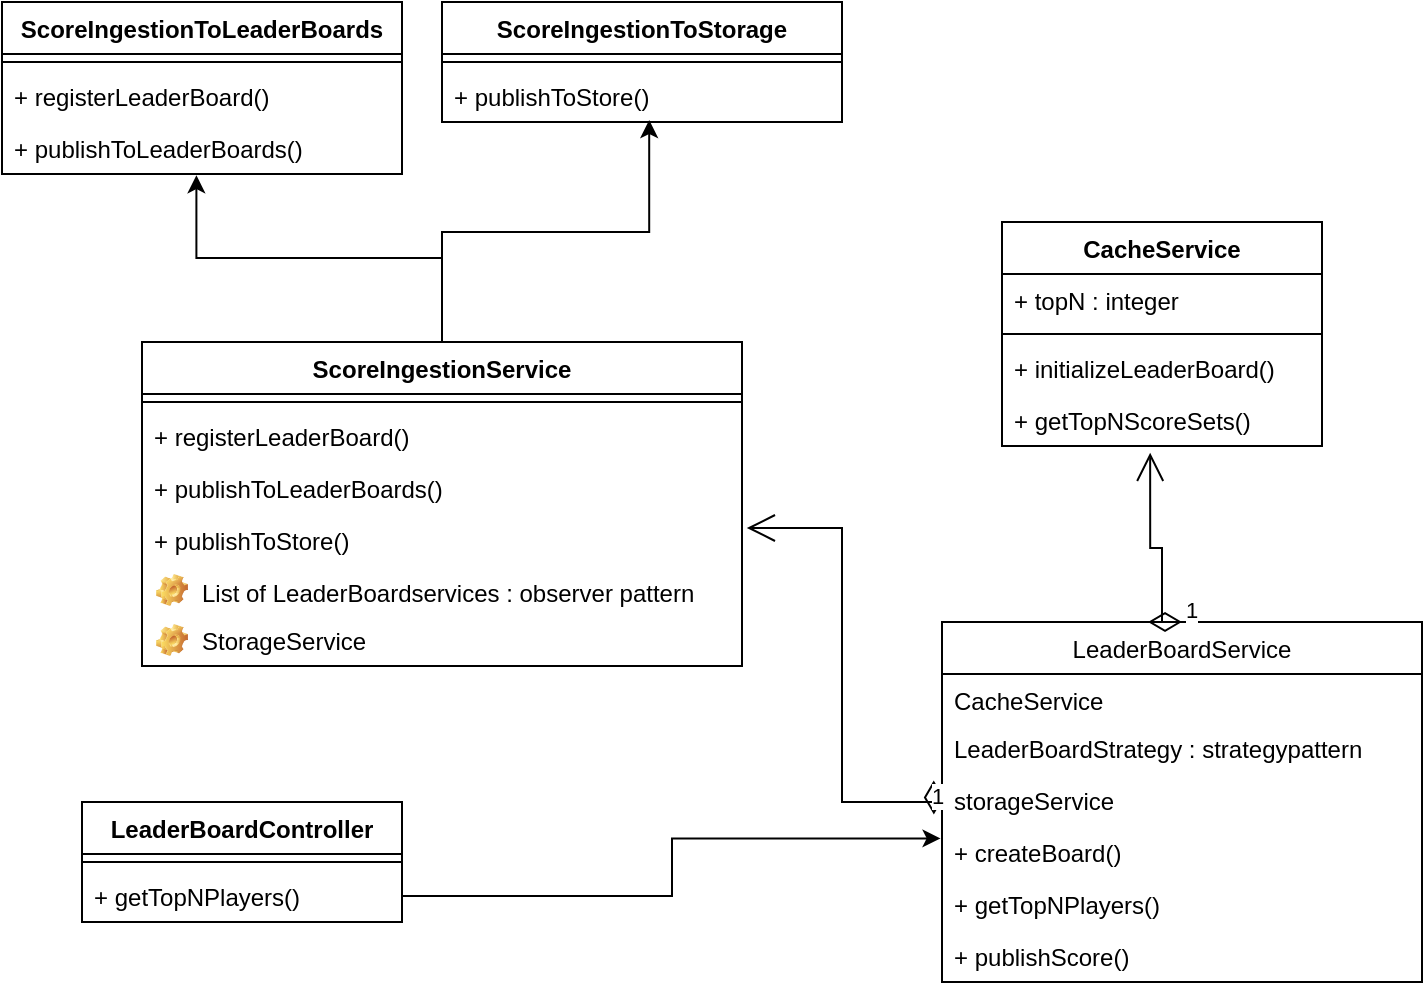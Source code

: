 <mxfile version="17.1.3" type="device"><diagram id="C5RBs43oDa-KdzZeNtuy" name="Page-1"><mxGraphModel dx="1278" dy="579" grid="1" gridSize="10" guides="1" tooltips="1" connect="1" arrows="1" fold="1" page="1" pageScale="1" pageWidth="827" pageHeight="1169" math="0" shadow="0"><root><mxCell id="WIyWlLk6GJQsqaUBKTNV-0"/><mxCell id="WIyWlLk6GJQsqaUBKTNV-1" parent="WIyWlLk6GJQsqaUBKTNV-0"/><mxCell id="ETLE3N_7ClUQZo4d10LY-7" value="ScoreIngestionToLeaderBoards" style="swimlane;fontStyle=1;align=center;verticalAlign=top;childLayout=stackLayout;horizontal=1;startSize=26;horizontalStack=0;resizeParent=1;resizeParentMax=0;resizeLast=0;collapsible=1;marginBottom=0;" vertex="1" parent="WIyWlLk6GJQsqaUBKTNV-1"><mxGeometry x="80" y="60" width="200" height="86" as="geometry"/></mxCell><mxCell id="ETLE3N_7ClUQZo4d10LY-9" value="" style="line;strokeWidth=1;fillColor=none;align=left;verticalAlign=middle;spacingTop=-1;spacingLeft=3;spacingRight=3;rotatable=0;labelPosition=right;points=[];portConstraint=eastwest;" vertex="1" parent="ETLE3N_7ClUQZo4d10LY-7"><mxGeometry y="26" width="200" height="8" as="geometry"/></mxCell><mxCell id="ETLE3N_7ClUQZo4d10LY-29" value="+ registerLeaderBoard()" style="text;strokeColor=none;fillColor=none;align=left;verticalAlign=top;spacingLeft=4;spacingRight=4;overflow=hidden;rotatable=0;points=[[0,0.5],[1,0.5]];portConstraint=eastwest;" vertex="1" parent="ETLE3N_7ClUQZo4d10LY-7"><mxGeometry y="34" width="200" height="26" as="geometry"/></mxCell><mxCell id="ETLE3N_7ClUQZo4d10LY-10" value="+ publishToLeaderBoards()" style="text;strokeColor=none;fillColor=none;align=left;verticalAlign=top;spacingLeft=4;spacingRight=4;overflow=hidden;rotatable=0;points=[[0,0.5],[1,0.5]];portConstraint=eastwest;" vertex="1" parent="ETLE3N_7ClUQZo4d10LY-7"><mxGeometry y="60" width="200" height="26" as="geometry"/></mxCell><mxCell id="ETLE3N_7ClUQZo4d10LY-11" value="ScoreIngestionToStorage" style="swimlane;fontStyle=1;align=center;verticalAlign=top;childLayout=stackLayout;horizontal=1;startSize=26;horizontalStack=0;resizeParent=1;resizeParentMax=0;resizeLast=0;collapsible=1;marginBottom=0;" vertex="1" parent="WIyWlLk6GJQsqaUBKTNV-1"><mxGeometry x="300" y="60" width="200" height="60" as="geometry"/></mxCell><mxCell id="ETLE3N_7ClUQZo4d10LY-12" value="" style="line;strokeWidth=1;fillColor=none;align=left;verticalAlign=middle;spacingTop=-1;spacingLeft=3;spacingRight=3;rotatable=0;labelPosition=right;points=[];portConstraint=eastwest;" vertex="1" parent="ETLE3N_7ClUQZo4d10LY-11"><mxGeometry y="26" width="200" height="8" as="geometry"/></mxCell><mxCell id="ETLE3N_7ClUQZo4d10LY-13" value="+ publishToStore()" style="text;strokeColor=none;fillColor=none;align=left;verticalAlign=top;spacingLeft=4;spacingRight=4;overflow=hidden;rotatable=0;points=[[0,0.5],[1,0.5]];portConstraint=eastwest;" vertex="1" parent="ETLE3N_7ClUQZo4d10LY-11"><mxGeometry y="34" width="200" height="26" as="geometry"/></mxCell><mxCell id="ETLE3N_7ClUQZo4d10LY-19" value="" style="edgeStyle=orthogonalEdgeStyle;rounded=0;orthogonalLoop=1;jettySize=auto;html=1;entryX=0.486;entryY=1.023;entryDx=0;entryDy=0;entryPerimeter=0;" edge="1" parent="WIyWlLk6GJQsqaUBKTNV-1" source="ETLE3N_7ClUQZo4d10LY-14" target="ETLE3N_7ClUQZo4d10LY-10"><mxGeometry relative="1" as="geometry"/></mxCell><mxCell id="ETLE3N_7ClUQZo4d10LY-20" style="edgeStyle=orthogonalEdgeStyle;rounded=0;orthogonalLoop=1;jettySize=auto;html=1;entryX=0.518;entryY=0.962;entryDx=0;entryDy=0;entryPerimeter=0;" edge="1" parent="WIyWlLk6GJQsqaUBKTNV-1" source="ETLE3N_7ClUQZo4d10LY-14" target="ETLE3N_7ClUQZo4d10LY-13"><mxGeometry relative="1" as="geometry"/></mxCell><mxCell id="ETLE3N_7ClUQZo4d10LY-14" value="ScoreIngestionService" style="swimlane;fontStyle=1;align=center;verticalAlign=top;childLayout=stackLayout;horizontal=1;startSize=26;horizontalStack=0;resizeParent=1;resizeParentMax=0;resizeLast=0;collapsible=1;marginBottom=0;" vertex="1" parent="WIyWlLk6GJQsqaUBKTNV-1"><mxGeometry x="150" y="230" width="300" height="162" as="geometry"/></mxCell><mxCell id="ETLE3N_7ClUQZo4d10LY-15" value="" style="line;strokeWidth=1;fillColor=none;align=left;verticalAlign=middle;spacingTop=-1;spacingLeft=3;spacingRight=3;rotatable=0;labelPosition=right;points=[];portConstraint=eastwest;" vertex="1" parent="ETLE3N_7ClUQZo4d10LY-14"><mxGeometry y="26" width="300" height="8" as="geometry"/></mxCell><mxCell id="ETLE3N_7ClUQZo4d10LY-30" value="+ registerLeaderBoard()" style="text;strokeColor=none;fillColor=none;align=left;verticalAlign=top;spacingLeft=4;spacingRight=4;overflow=hidden;rotatable=0;points=[[0,0.5],[1,0.5]];portConstraint=eastwest;" vertex="1" parent="ETLE3N_7ClUQZo4d10LY-14"><mxGeometry y="34" width="300" height="26" as="geometry"/></mxCell><mxCell id="ETLE3N_7ClUQZo4d10LY-16" value="+ publishToLeaderBoards()" style="text;strokeColor=none;fillColor=none;align=left;verticalAlign=top;spacingLeft=4;spacingRight=4;overflow=hidden;rotatable=0;points=[[0,0.5],[1,0.5]];portConstraint=eastwest;" vertex="1" parent="ETLE3N_7ClUQZo4d10LY-14"><mxGeometry y="60" width="300" height="26" as="geometry"/></mxCell><mxCell id="ETLE3N_7ClUQZo4d10LY-17" value="+ publishToStore()" style="text;strokeColor=none;fillColor=none;align=left;verticalAlign=top;spacingLeft=4;spacingRight=4;overflow=hidden;rotatable=0;points=[[0,0.5],[1,0.5]];portConstraint=eastwest;" vertex="1" parent="ETLE3N_7ClUQZo4d10LY-14"><mxGeometry y="86" width="300" height="26" as="geometry"/></mxCell><mxCell id="ETLE3N_7ClUQZo4d10LY-21" value="List of LeaderBoardservices : observer pattern&#10;" style="label;fontStyle=0;strokeColor=none;fillColor=none;align=left;verticalAlign=top;overflow=hidden;spacingLeft=28;spacingRight=4;rotatable=0;points=[[0,0.5],[1,0.5]];portConstraint=eastwest;imageWidth=16;imageHeight=16;image=img/clipart/Gear_128x128.png" vertex="1" parent="ETLE3N_7ClUQZo4d10LY-14"><mxGeometry y="112" width="300" height="24" as="geometry"/></mxCell><mxCell id="ETLE3N_7ClUQZo4d10LY-22" value="StorageService" style="label;fontStyle=0;strokeColor=none;fillColor=none;align=left;verticalAlign=top;overflow=hidden;spacingLeft=28;spacingRight=4;rotatable=0;points=[[0,0.5],[1,0.5]];portConstraint=eastwest;imageWidth=16;imageHeight=16;image=img/clipart/Gear_128x128.png" vertex="1" parent="ETLE3N_7ClUQZo4d10LY-14"><mxGeometry y="136" width="300" height="26" as="geometry"/></mxCell><mxCell id="ETLE3N_7ClUQZo4d10LY-23" value="LeaderBoardService" style="swimlane;fontStyle=0;childLayout=stackLayout;horizontal=1;startSize=26;fillColor=none;horizontalStack=0;resizeParent=1;resizeParentMax=0;resizeLast=0;collapsible=1;marginBottom=0;" vertex="1" parent="WIyWlLk6GJQsqaUBKTNV-1"><mxGeometry x="550" y="370" width="240" height="180" as="geometry"/></mxCell><mxCell id="ETLE3N_7ClUQZo4d10LY-24" value="CacheService" style="text;strokeColor=none;fillColor=none;align=left;verticalAlign=top;spacingLeft=4;spacingRight=4;overflow=hidden;rotatable=0;points=[[0,0.5],[1,0.5]];portConstraint=eastwest;" vertex="1" parent="ETLE3N_7ClUQZo4d10LY-23"><mxGeometry y="26" width="240" height="24" as="geometry"/></mxCell><mxCell id="ETLE3N_7ClUQZo4d10LY-25" value="LeaderBoardStrategy : strategypattern" style="text;strokeColor=none;fillColor=none;align=left;verticalAlign=top;spacingLeft=4;spacingRight=4;overflow=hidden;rotatable=0;points=[[0,0.5],[1,0.5]];portConstraint=eastwest;" vertex="1" parent="ETLE3N_7ClUQZo4d10LY-23"><mxGeometry y="50" width="240" height="26" as="geometry"/></mxCell><mxCell id="ETLE3N_7ClUQZo4d10LY-27" value="storageService " style="text;strokeColor=none;fillColor=none;align=left;verticalAlign=top;spacingLeft=4;spacingRight=4;overflow=hidden;rotatable=0;points=[[0,0.5],[1,0.5]];portConstraint=eastwest;" vertex="1" parent="ETLE3N_7ClUQZo4d10LY-23"><mxGeometry y="76" width="240" height="26" as="geometry"/></mxCell><mxCell id="ETLE3N_7ClUQZo4d10LY-28" value="+ createBoard()" style="text;strokeColor=none;fillColor=none;align=left;verticalAlign=top;spacingLeft=4;spacingRight=4;overflow=hidden;rotatable=0;points=[[0,0.5],[1,0.5]];portConstraint=eastwest;" vertex="1" parent="ETLE3N_7ClUQZo4d10LY-23"><mxGeometry y="102" width="240" height="26" as="geometry"/></mxCell><mxCell id="ETLE3N_7ClUQZo4d10LY-31" value="+ getTopNPlayers()" style="text;strokeColor=none;fillColor=none;align=left;verticalAlign=top;spacingLeft=4;spacingRight=4;overflow=hidden;rotatable=0;points=[[0,0.5],[1,0.5]];portConstraint=eastwest;" vertex="1" parent="ETLE3N_7ClUQZo4d10LY-23"><mxGeometry y="128" width="240" height="26" as="geometry"/></mxCell><mxCell id="ETLE3N_7ClUQZo4d10LY-26" value="+ publishScore()" style="text;strokeColor=none;fillColor=none;align=left;verticalAlign=top;spacingLeft=4;spacingRight=4;overflow=hidden;rotatable=0;points=[[0,0.5],[1,0.5]];portConstraint=eastwest;" vertex="1" parent="ETLE3N_7ClUQZo4d10LY-23"><mxGeometry y="154" width="240" height="26" as="geometry"/></mxCell><mxCell id="ETLE3N_7ClUQZo4d10LY-32" value="1" style="endArrow=open;html=1;endSize=12;startArrow=diamondThin;startSize=14;startFill=0;edgeStyle=orthogonalEdgeStyle;align=left;verticalAlign=bottom;rounded=0;exitX=-0.017;exitY=0.777;exitDx=0;exitDy=0;exitPerimeter=0;entryX=1.008;entryY=0.269;entryDx=0;entryDy=0;entryPerimeter=0;" edge="1" parent="WIyWlLk6GJQsqaUBKTNV-1" source="ETLE3N_7ClUQZo4d10LY-27" target="ETLE3N_7ClUQZo4d10LY-17"><mxGeometry x="-1" y="3" relative="1" as="geometry"><mxPoint x="330" y="310" as="sourcePoint"/><mxPoint x="520" y="320" as="targetPoint"/><Array as="points"><mxPoint x="546" y="460"/><mxPoint x="500" y="460"/><mxPoint x="500" y="323"/></Array></mxGeometry></mxCell><mxCell id="ETLE3N_7ClUQZo4d10LY-33" value="CacheService" style="swimlane;fontStyle=1;align=center;verticalAlign=top;childLayout=stackLayout;horizontal=1;startSize=26;horizontalStack=0;resizeParent=1;resizeParentMax=0;resizeLast=0;collapsible=1;marginBottom=0;" vertex="1" parent="WIyWlLk6GJQsqaUBKTNV-1"><mxGeometry x="580" y="170" width="160" height="112" as="geometry"/></mxCell><mxCell id="ETLE3N_7ClUQZo4d10LY-34" value="+ topN : integer" style="text;strokeColor=none;fillColor=none;align=left;verticalAlign=top;spacingLeft=4;spacingRight=4;overflow=hidden;rotatable=0;points=[[0,0.5],[1,0.5]];portConstraint=eastwest;" vertex="1" parent="ETLE3N_7ClUQZo4d10LY-33"><mxGeometry y="26" width="160" height="26" as="geometry"/></mxCell><mxCell id="ETLE3N_7ClUQZo4d10LY-35" value="" style="line;strokeWidth=1;fillColor=none;align=left;verticalAlign=middle;spacingTop=-1;spacingLeft=3;spacingRight=3;rotatable=0;labelPosition=right;points=[];portConstraint=eastwest;" vertex="1" parent="ETLE3N_7ClUQZo4d10LY-33"><mxGeometry y="52" width="160" height="8" as="geometry"/></mxCell><mxCell id="ETLE3N_7ClUQZo4d10LY-36" value="+ initializeLeaderBoard()" style="text;strokeColor=none;fillColor=none;align=left;verticalAlign=top;spacingLeft=4;spacingRight=4;overflow=hidden;rotatable=0;points=[[0,0.5],[1,0.5]];portConstraint=eastwest;" vertex="1" parent="ETLE3N_7ClUQZo4d10LY-33"><mxGeometry y="60" width="160" height="26" as="geometry"/></mxCell><mxCell id="ETLE3N_7ClUQZo4d10LY-37" value="+ getTopNScoreSets()" style="text;strokeColor=none;fillColor=none;align=left;verticalAlign=top;spacingLeft=4;spacingRight=4;overflow=hidden;rotatable=0;points=[[0,0.5],[1,0.5]];portConstraint=eastwest;" vertex="1" parent="ETLE3N_7ClUQZo4d10LY-33"><mxGeometry y="86" width="160" height="26" as="geometry"/></mxCell><mxCell id="ETLE3N_7ClUQZo4d10LY-40" value="1" style="endArrow=open;html=1;endSize=12;startArrow=diamondThin;startSize=14;startFill=0;edgeStyle=orthogonalEdgeStyle;align=left;verticalAlign=bottom;rounded=0;exitX=0.5;exitY=0;exitDx=0;exitDy=0;entryX=0.463;entryY=1.131;entryDx=0;entryDy=0;entryPerimeter=0;" edge="1" parent="WIyWlLk6GJQsqaUBKTNV-1" source="ETLE3N_7ClUQZo4d10LY-23" target="ETLE3N_7ClUQZo4d10LY-37"><mxGeometry x="-1" y="3" relative="1" as="geometry"><mxPoint x="555.92" y="476.202" as="sourcePoint"/><mxPoint x="462.4" y="332.994" as="targetPoint"/><Array as="points"><mxPoint x="660" y="370"/><mxPoint x="660" y="333"/><mxPoint x="654" y="333"/></Array></mxGeometry></mxCell><mxCell id="ETLE3N_7ClUQZo4d10LY-41" value="LeaderBoardController" style="swimlane;fontStyle=1;align=center;verticalAlign=top;childLayout=stackLayout;horizontal=1;startSize=26;horizontalStack=0;resizeParent=1;resizeParentMax=0;resizeLast=0;collapsible=1;marginBottom=0;" vertex="1" parent="WIyWlLk6GJQsqaUBKTNV-1"><mxGeometry x="120" y="460" width="160" height="60" as="geometry"/></mxCell><mxCell id="ETLE3N_7ClUQZo4d10LY-43" value="" style="line;strokeWidth=1;fillColor=none;align=left;verticalAlign=middle;spacingTop=-1;spacingLeft=3;spacingRight=3;rotatable=0;labelPosition=right;points=[];portConstraint=eastwest;" vertex="1" parent="ETLE3N_7ClUQZo4d10LY-41"><mxGeometry y="26" width="160" height="8" as="geometry"/></mxCell><mxCell id="ETLE3N_7ClUQZo4d10LY-44" value="+ getTopNPlayers()" style="text;strokeColor=none;fillColor=none;align=left;verticalAlign=top;spacingLeft=4;spacingRight=4;overflow=hidden;rotatable=0;points=[[0,0.5],[1,0.5]];portConstraint=eastwest;" vertex="1" parent="ETLE3N_7ClUQZo4d10LY-41"><mxGeometry y="34" width="160" height="26" as="geometry"/></mxCell><mxCell id="ETLE3N_7ClUQZo4d10LY-45" style="edgeStyle=orthogonalEdgeStyle;rounded=0;orthogonalLoop=1;jettySize=auto;html=1;entryX=-0.003;entryY=0.238;entryDx=0;entryDy=0;entryPerimeter=0;" edge="1" parent="WIyWlLk6GJQsqaUBKTNV-1" source="ETLE3N_7ClUQZo4d10LY-44" target="ETLE3N_7ClUQZo4d10LY-28"><mxGeometry relative="1" as="geometry"/></mxCell></root></mxGraphModel></diagram></mxfile>
